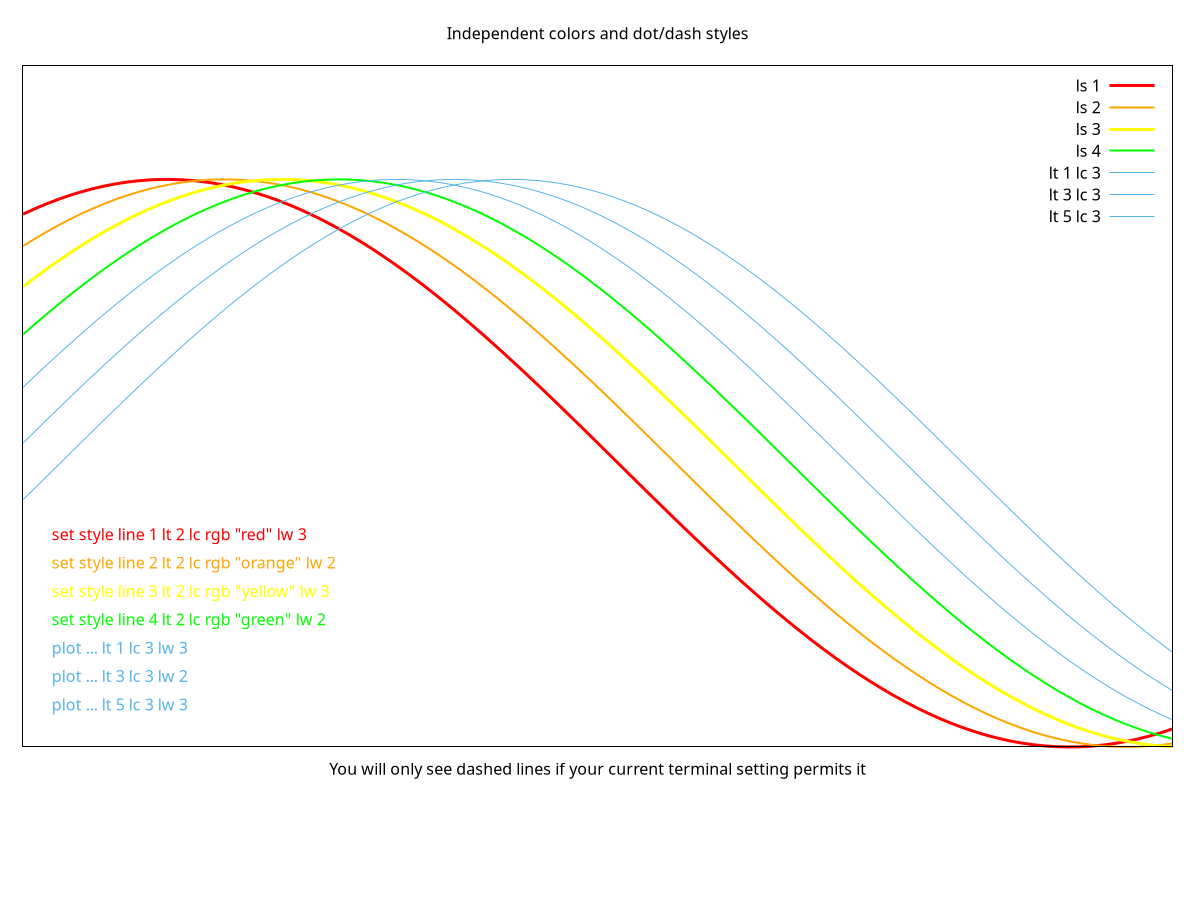 #
# Demonstrate explicit choice of both dot/dash pattern (linetype) and color (linecolor).
#
reset
set xrange [-0.5:3.5]
set yrange [-1:1.4]
set bmargin 7
unset ytics
unset xtics
#
set title "Independent colors and dot/dash styles"
unset colorbox
#
# define line styles using explicit rgbcolor names
#
set style line 1 lt 2 lc rgb "red" lw 3
set style line 2 lt 2 lc rgb "orange" lw 2
set style line 3 lt 2 lc rgb "yellow" lw 3
set style line 4 lt 2 lc rgb "green" lw 2
#
set label 1 'set style line 1 lt 2 lc rgb "red" lw 3'    at -0.4, -0.25 tc rgb "red"
set label 2 'set style line 2 lt 2 lc rgb "orange" lw 2' at -0.4, -0.35 tc rgb "orange"
set label 3 'set style line 3 lt 2 lc rgb "yellow" lw 3' at -0.4, -0.45 tc rgb "yellow"
set label 4 'set style line 4 lt 2 lc rgb "green" lw 2'  at -0.4, -0.55 tc rgb "green"
set label 5 'plot ... lt 1 lc 3 lw 3' at -0.4, -0.65 tc lt 3
set label 6 'plot ... lt 3 lc 3 lw 2' at -0.4, -0.75 tc lt 3
set label 7 'plot ... lt 5 lc 3 lw 3' at -0.4, -0.85 tc lt 3
#
set xlabel "You will only see dashed lines if your current terminal setting permits it"
#
show style line
#
# draw some plots
#
plot cos(x)     ls 1 title 'ls 1',   \
     cos(x-.2)  ls 2 title 'ls 2',\
     cos(x-.4)  ls 3 title 'ls 3',\
     cos(x-.6)  ls 4 title 'ls 4', \
     cos(x-.8)  lt 1 lc 3 title 'lt 1 lc 3',  \
     cos(x-1.)  lt 3 lc 3 title 'lt 3 lc 3',  \
     cos(x-1.2) lt 5 lc 3 title 'lt 5 lc 3'

#